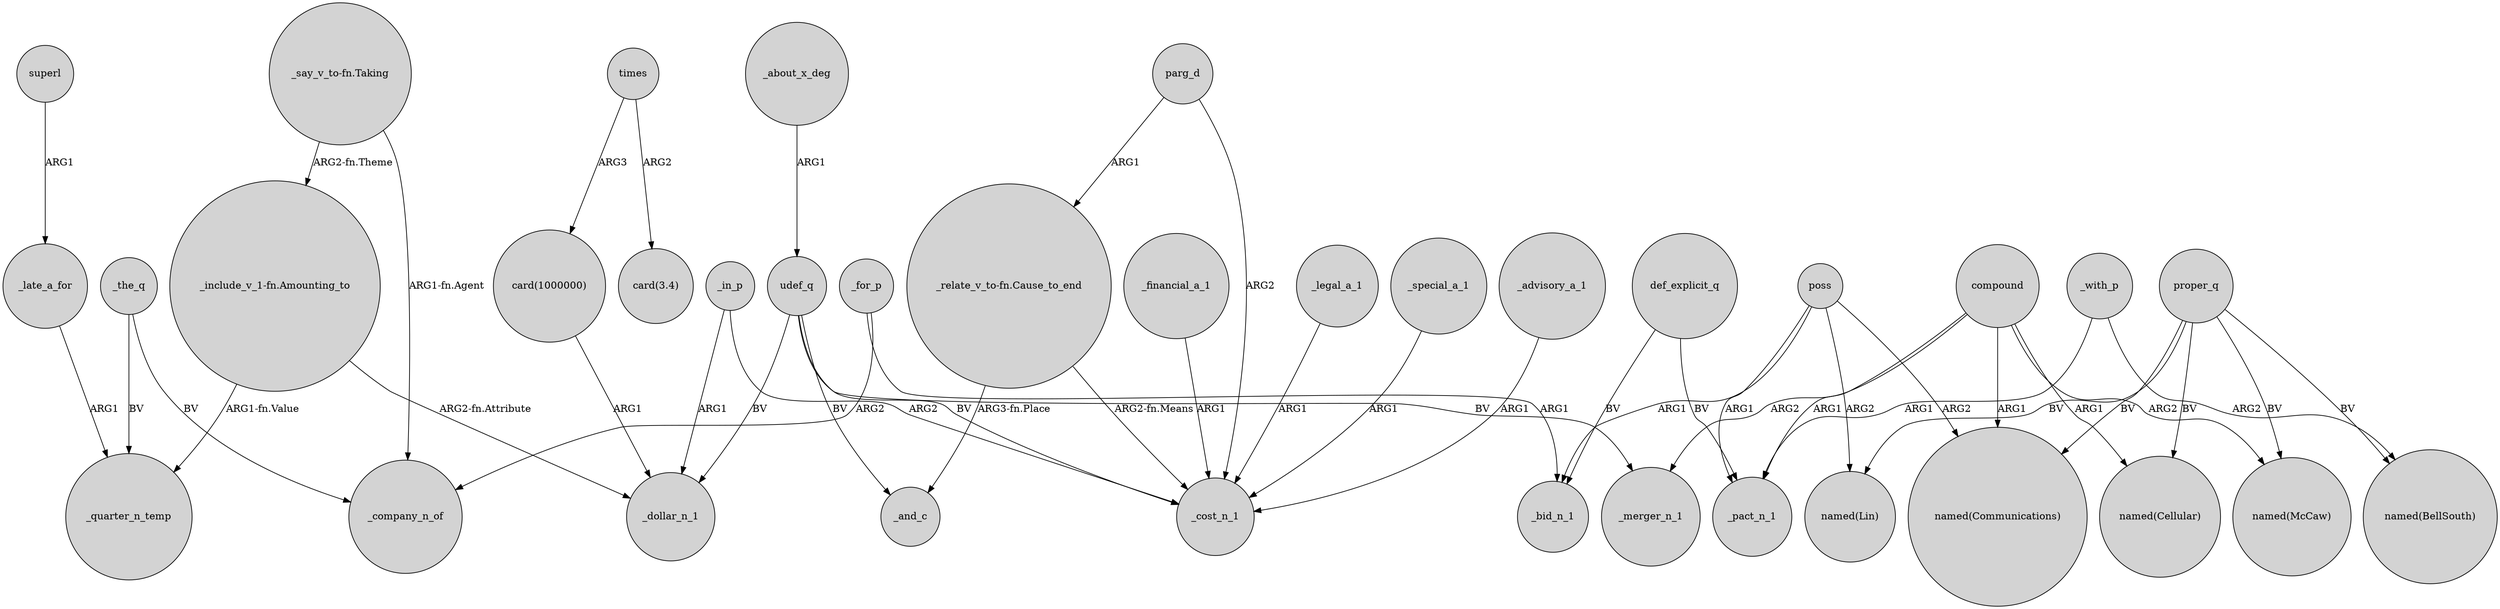 digraph {
	node [shape=circle style=filled]
	_late_a_for -> _quarter_n_temp [label=ARG1]
	proper_q -> "named(Communications)" [label=BV]
	poss -> _bid_n_1 [label=ARG1]
	def_explicit_q -> _pact_n_1 [label=BV]
	_in_p -> _cost_n_1 [label=ARG2]
	"_relate_v_to-fn.Cause_to_end" -> _cost_n_1 [label="ARG2-fn.Means"]
	compound -> "named(Communications)" [label=ARG1]
	_the_q -> _quarter_n_temp [label=BV]
	proper_q -> "named(Lin)" [label=BV]
	superl -> _late_a_for [label=ARG1]
	compound -> "named(Cellular)" [label=ARG1]
	times -> "card(1000000)" [label=ARG3]
	"_say_v_to-fn.Taking" -> "_include_v_1-fn.Amounting_to" [label="ARG2-fn.Theme"]
	"_say_v_to-fn.Taking" -> _company_n_of [label="ARG1-fn.Agent"]
	_financial_a_1 -> _cost_n_1 [label=ARG1]
	"_include_v_1-fn.Amounting_to" -> _quarter_n_temp [label="ARG1-fn.Value"]
	proper_q -> "named(McCaw)" [label=BV]
	compound -> _merger_n_1 [label=ARG2]
	parg_d -> _cost_n_1 [label=ARG2]
	udef_q -> _and_c [label=BV]
	proper_q -> "named(BellSouth)" [label=BV]
	_legal_a_1 -> _cost_n_1 [label=ARG1]
	_about_x_deg -> udef_q [label=ARG1]
	_in_p -> _dollar_n_1 [label=ARG1]
	def_explicit_q -> _bid_n_1 [label=BV]
	"_include_v_1-fn.Amounting_to" -> _dollar_n_1 [label="ARG2-fn.Attribute"]
	poss -> _pact_n_1 [label=ARG1]
	_special_a_1 -> _cost_n_1 [label=ARG1]
	parg_d -> "_relate_v_to-fn.Cause_to_end" [label=ARG1]
	"_relate_v_to-fn.Cause_to_end" -> _and_c [label="ARG3-fn.Place"]
	compound -> _pact_n_1 [label=ARG1]
	poss -> "named(Communications)" [label=ARG2]
	udef_q -> _dollar_n_1 [label=BV]
	poss -> "named(Lin)" [label=ARG2]
	"card(1000000)" -> _dollar_n_1 [label=ARG1]
	_with_p -> _pact_n_1 [label=ARG1]
	times -> "card(3.4)" [label=ARG2]
	_for_p -> _company_n_of [label=ARG2]
	_for_p -> _bid_n_1 [label=ARG1]
	udef_q -> _merger_n_1 [label=BV]
	proper_q -> "named(Cellular)" [label=BV]
	_the_q -> _company_n_of [label=BV]
	_advisory_a_1 -> _cost_n_1 [label=ARG1]
	compound -> "named(McCaw)" [label=ARG2]
	udef_q -> _cost_n_1 [label=BV]
	_with_p -> "named(BellSouth)" [label=ARG2]
}

